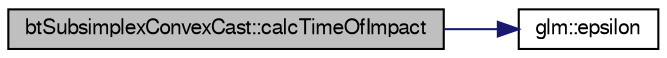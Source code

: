 digraph G
{
  bgcolor="transparent";
  edge [fontname="FreeSans",fontsize=10,labelfontname="FreeSans",labelfontsize=10];
  node [fontname="FreeSans",fontsize=10,shape=record];
  rankdir=LR;
  Node1 [label="btSubsimplexConvexCast::calcTimeOfImpact",height=0.2,width=0.4,color="black", fillcolor="grey75", style="filled" fontcolor="black"];
  Node1 -> Node2 [color="midnightblue",fontsize=10,style="solid"];
  Node2 [label="glm::epsilon",height=0.2,width=0.4,color="black",URL="$group__gtc__constants.html#g136c74927d8ab624f3c008bcd8c4445b"];
}
